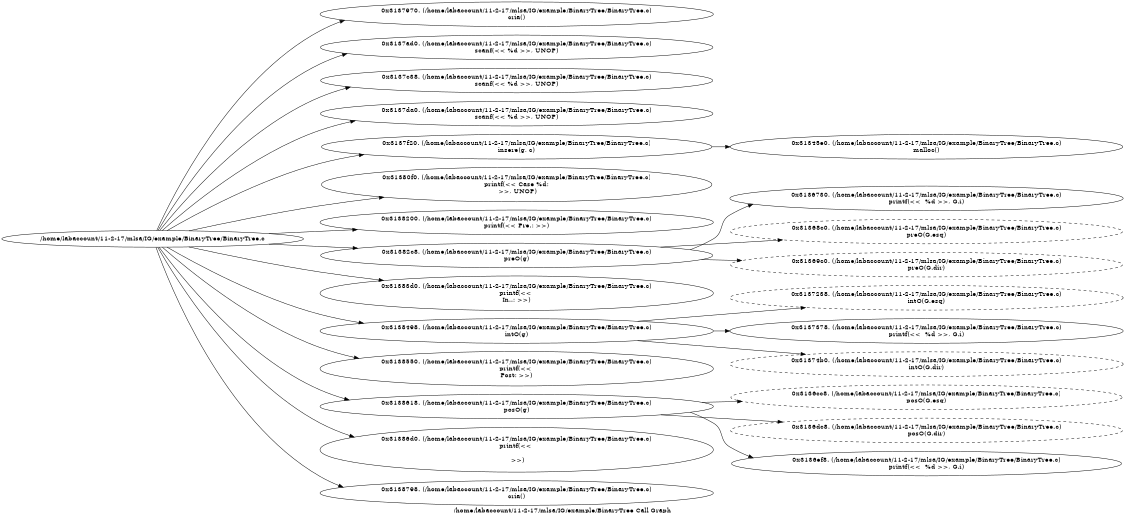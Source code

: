 digraph "/home/labaccount/11-2-17/mlsa/IG/example/BinaryTree Call Graph" {
	graph [dpi=300
		rankdir=LR
		size="7.5, 10"
		label="/home/labaccount/11-2-17/mlsa/IG/example/BinaryTree Call Graph"
	];

	Node0x620125190 [shape=oval, label="/home/labaccount/11-2-17/mlsa/IG/example/BinaryTree/BinaryTree.c"];
	Node0x234465753 [shape=oval, label="0x3137970. (/home/labaccount/11-2-17/mlsa/IG/example/BinaryTree/BinaryTree.c)\ncria()"];
	Node0x620125190 -> Node0x234465753;
	Node0x745387646 [shape=oval, label="0x3137ad0. (/home/labaccount/11-2-17/mlsa/IG/example/BinaryTree/BinaryTree.c)\nscanf(<< %d >>, UNOP)"];
	Node0x620125190 -> Node0x745387646;
	Node0x775165403 [shape=oval, label="0x3137c38. (/home/labaccount/11-2-17/mlsa/IG/example/BinaryTree/BinaryTree.c)\nscanf(<< %d >>, UNOP)"];
	Node0x620125190 -> Node0x775165403;
	Node0x864837648 [shape=oval, label="0x3137da0. (/home/labaccount/11-2-17/mlsa/IG/example/BinaryTree/BinaryTree.c)\nscanf(<< %d >>, UNOP)"];
	Node0x620125190 -> Node0x864837648;
	Node0x865652338 [shape=oval, label="0x3137f20. (/home/labaccount/11-2-17/mlsa/IG/example/BinaryTree/BinaryTree.c)\ninsere(g, c)"];
	Node0x620125190 -> Node0x865652338;
	Node0x785211228 [shape=oval, label="0x31380f0. (/home/labaccount/11-2-17/mlsa/IG/example/BinaryTree/BinaryTree.c)\nprintf(<< Case %d:\n >>, UNOP)"];
	Node0x620125190 -> Node0x785211228;
	Node0x993892352 [shape=oval, label="0x3138200. (/home/labaccount/11-2-17/mlsa/IG/example/BinaryTree/BinaryTree.c)\nprintf(<< Pre.: >>)"];
	Node0x620125190 -> Node0x993892352;
	Node0x515235354 [shape=oval, label="0x31382c8. (/home/labaccount/11-2-17/mlsa/IG/example/BinaryTree/BinaryTree.c)\npreO(g)"];
	Node0x620125190 -> Node0x515235354;
	Node0x664837721 [shape=oval, label="0x31383d0. (/home/labaccount/11-2-17/mlsa/IG/example/BinaryTree/BinaryTree.c)\nprintf(<< \nIn..: >>)"];
	Node0x620125190 -> Node0x664837721;
	Node0x906010087 [shape=oval, label="0x3138498. (/home/labaccount/11-2-17/mlsa/IG/example/BinaryTree/BinaryTree.c)\nintO(g)"];
	Node0x620125190 -> Node0x906010087;
	Node0x259549268 [shape=oval, label="0x3138550. (/home/labaccount/11-2-17/mlsa/IG/example/BinaryTree/BinaryTree.c)\nprintf(<< \nPost: >>)"];
	Node0x620125190 -> Node0x259549268;
	Node0x587525433 [shape=oval, label="0x3138618. (/home/labaccount/11-2-17/mlsa/IG/example/BinaryTree/BinaryTree.c)\nposO(g)"];
	Node0x620125190 -> Node0x587525433;
	Node0x381712943 [shape=oval, label="0x31386d0. (/home/labaccount/11-2-17/mlsa/IG/example/BinaryTree/BinaryTree.c)\nprintf(<< \n\n >>)"];
	Node0x620125190 -> Node0x381712943;
	Node0x780343479 [shape=oval, label="0x3138798. (/home/labaccount/11-2-17/mlsa/IG/example/BinaryTree/BinaryTree.c)\ncria()"];
	Node0x620125190 -> Node0x780343479;
	Node0x220290658 [shape=oval, label="0x31345e0. (/home/labaccount/11-2-17/mlsa/IG/example/BinaryTree/BinaryTree.c)\nmalloc()"];
	Node0x865652338 -> Node0x220290658;
	Node0x129088237 [shape=oval, label="0x3136730. (/home/labaccount/11-2-17/mlsa/IG/example/BinaryTree/BinaryTree.c)\nprintf(<<  %d >>, G.i)"];
	Node0x515235354 -> Node0x129088237;
	Node0x697487287 [shape=oval, style=dashed, label="0x31368c0. (/home/labaccount/11-2-17/mlsa/IG/example/BinaryTree/BinaryTree.c)\npreO(G.esq)"];
	Node0x515235354 -> Node0x697487287;
	Node0x174190900 [shape=oval, style=dashed, label="0x31369c0. (/home/labaccount/11-2-17/mlsa/IG/example/BinaryTree/BinaryTree.c)\npreO(G.dir)"];
	Node0x515235354 -> Node0x174190900;
	Node0x914269857 [shape=oval, style=dashed, label="0x3137238. (/home/labaccount/11-2-17/mlsa/IG/example/BinaryTree/BinaryTree.c)\nintO(G.esq)"];
	Node0x906010087 -> Node0x914269857;
	Node0x875230037 [shape=oval, label="0x3137378. (/home/labaccount/11-2-17/mlsa/IG/example/BinaryTree/BinaryTree.c)\nprintf(<<  %d >>, G.i)"];
	Node0x906010087 -> Node0x875230037;
	Node0x829971729 [shape=oval, style=dashed, label="0x31374b0. (/home/labaccount/11-2-17/mlsa/IG/example/BinaryTree/BinaryTree.c)\nintO(G.dir)"];
	Node0x906010087 -> Node0x829971729;
	Node0x564039125 [shape=oval, style=dashed, label="0x3136cc8. (/home/labaccount/11-2-17/mlsa/IG/example/BinaryTree/BinaryTree.c)\nposO(G.esq)"];
	Node0x587525433 -> Node0x564039125;
	Node0x333187303 [shape=oval, style=dashed, label="0x3136dc8. (/home/labaccount/11-2-17/mlsa/IG/example/BinaryTree/BinaryTree.c)\nposO(G.dir)"];
	Node0x587525433 -> Node0x333187303;
	Node0x662392476 [shape=oval, label="0x3136ef8. (/home/labaccount/11-2-17/mlsa/IG/example/BinaryTree/BinaryTree.c)\nprintf(<<  %d >>, G.i)"];
	Node0x587525433 -> Node0x662392476;
}